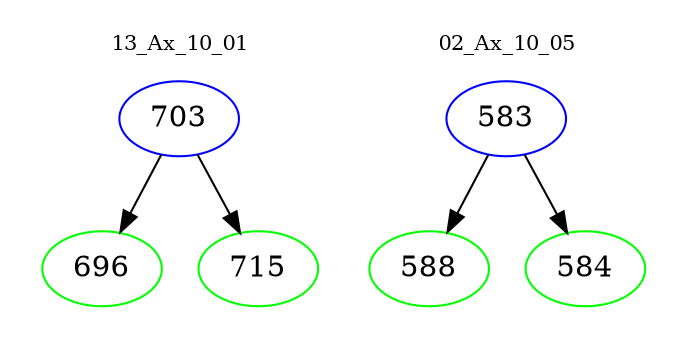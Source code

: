 digraph{
subgraph cluster_0 {
color = white
label = "13_Ax_10_01";
fontsize=10;
T0_703 [label="703", color="blue"]
T0_703 -> T0_696 [color="black"]
T0_696 [label="696", color="green"]
T0_703 -> T0_715 [color="black"]
T0_715 [label="715", color="green"]
}
subgraph cluster_1 {
color = white
label = "02_Ax_10_05";
fontsize=10;
T1_583 [label="583", color="blue"]
T1_583 -> T1_588 [color="black"]
T1_588 [label="588", color="green"]
T1_583 -> T1_584 [color="black"]
T1_584 [label="584", color="green"]
}
}
